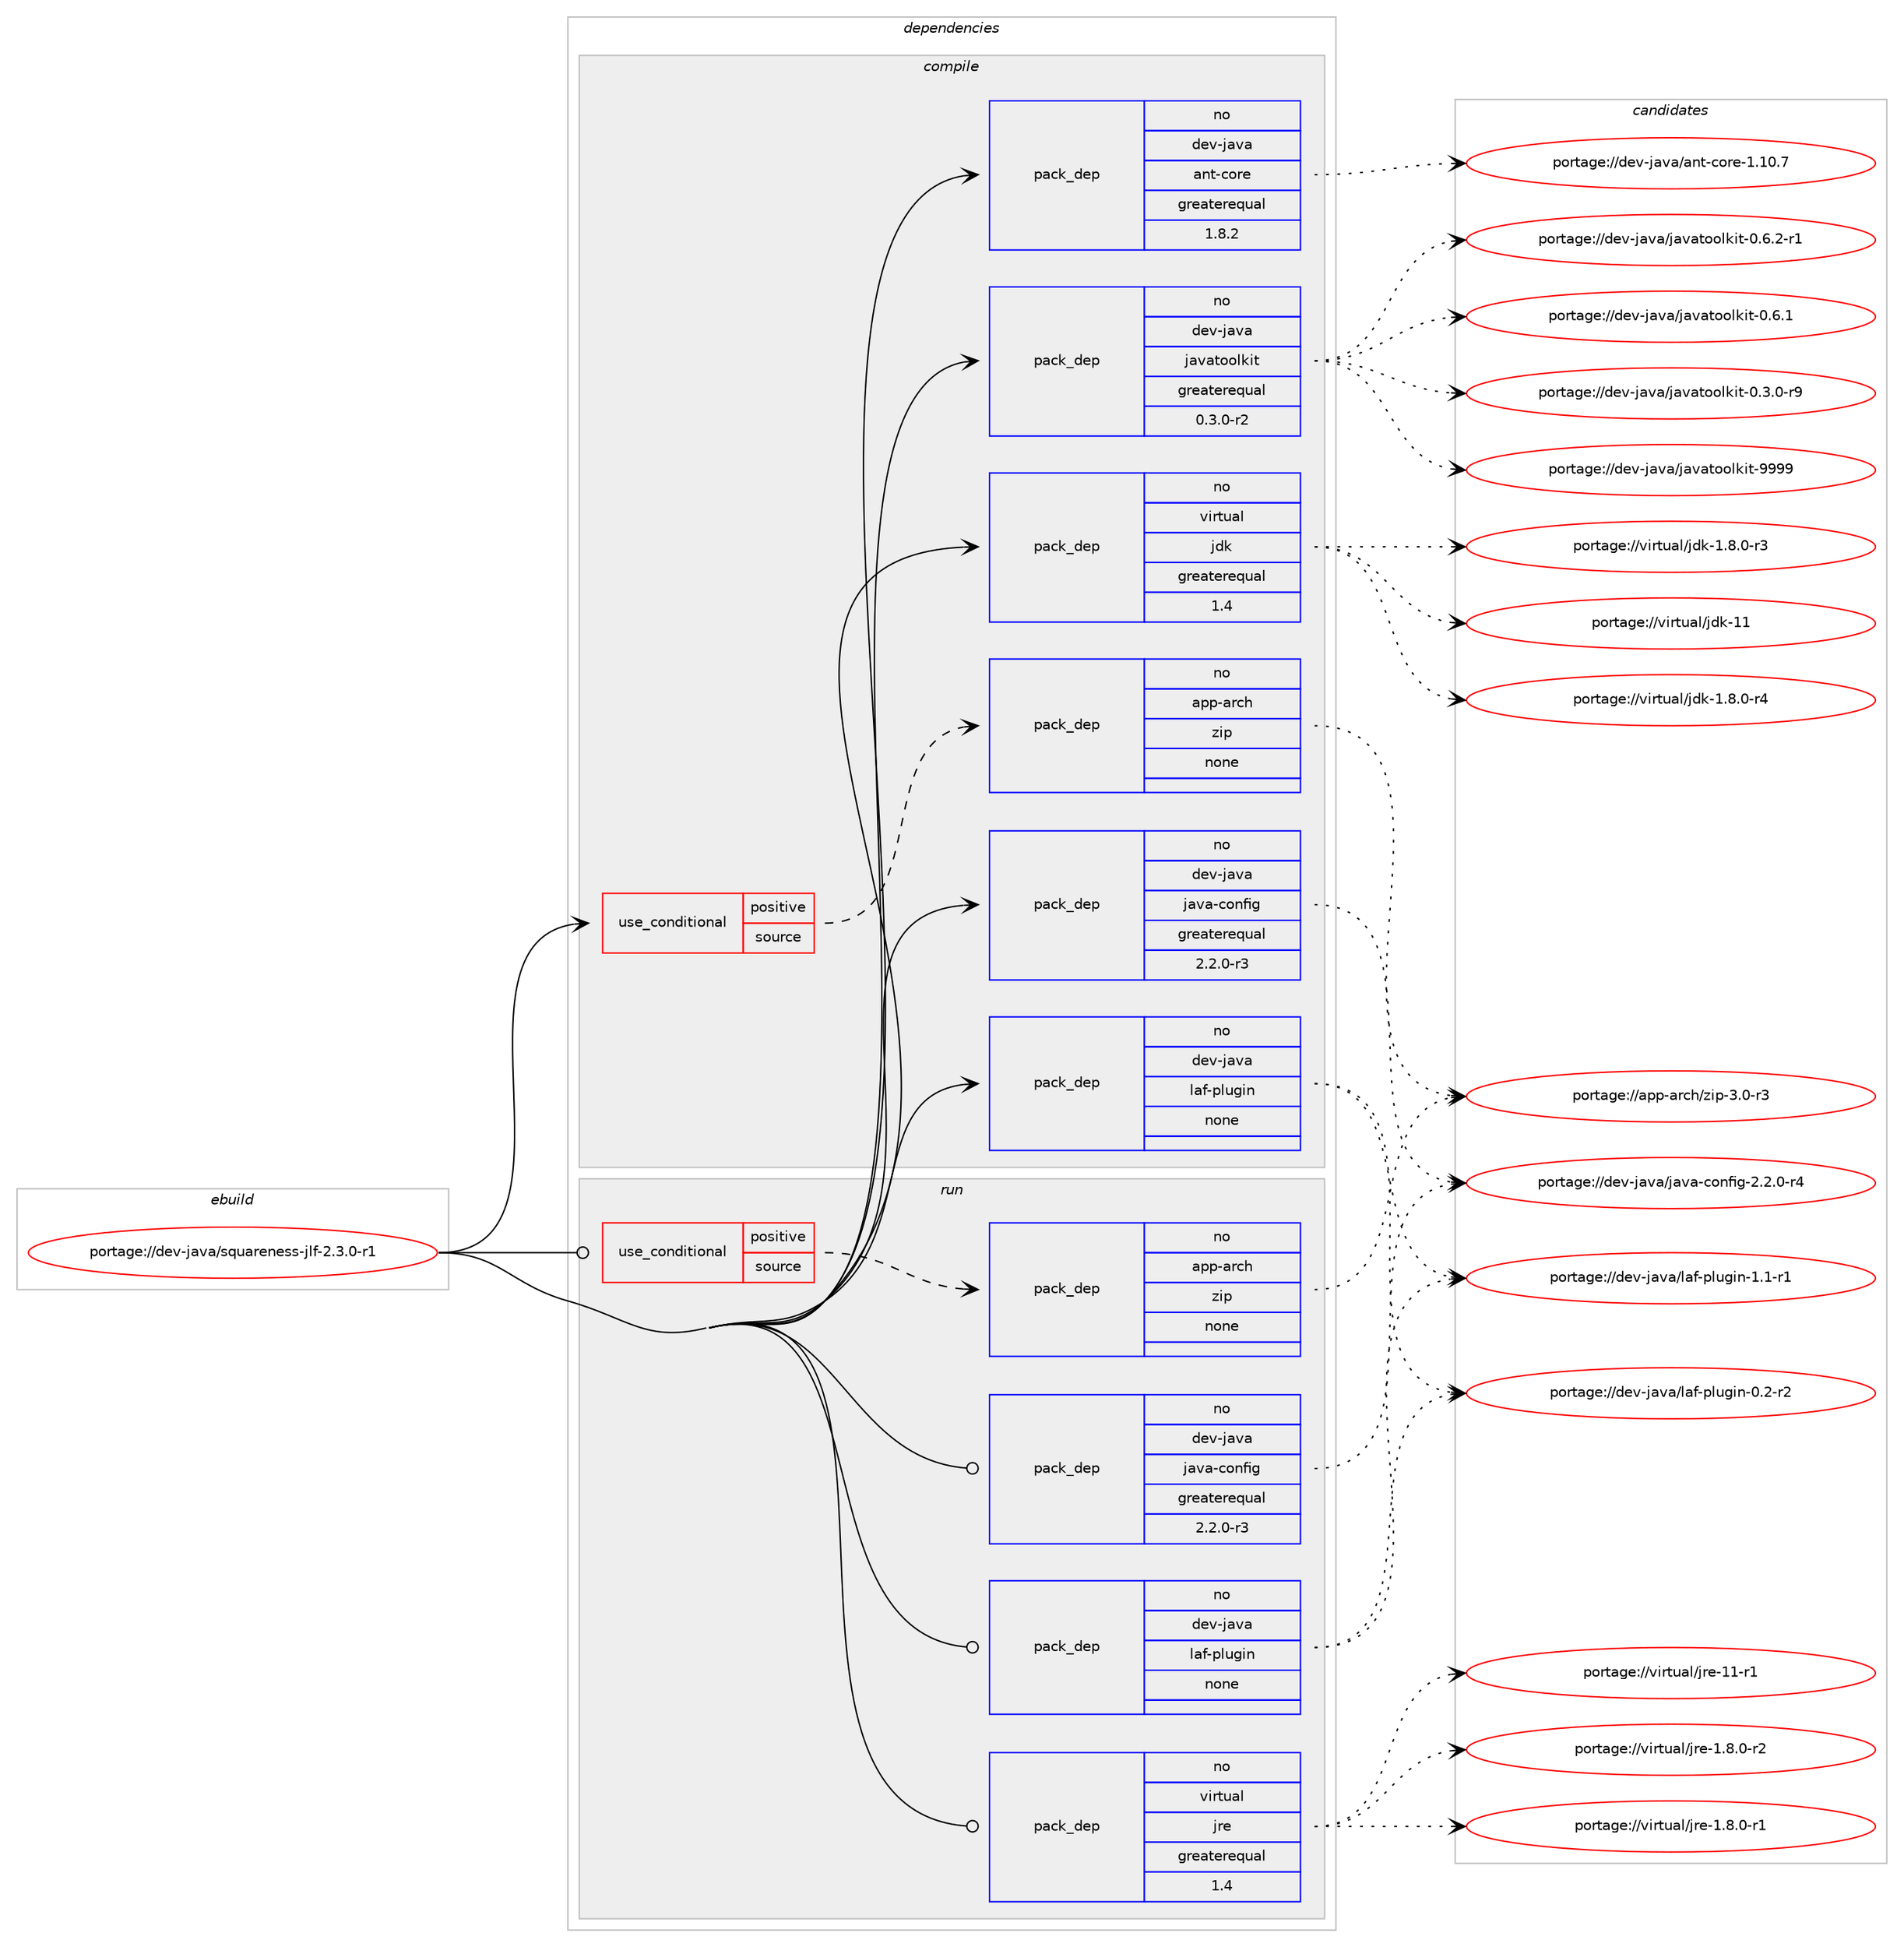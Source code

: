 digraph prolog {

# *************
# Graph options
# *************

newrank=true;
concentrate=true;
compound=true;
graph [rankdir=LR,fontname=Helvetica,fontsize=10,ranksep=1.5];#, ranksep=2.5, nodesep=0.2];
edge  [arrowhead=vee];
node  [fontname=Helvetica,fontsize=10];

# **********
# The ebuild
# **********

subgraph cluster_leftcol {
color=gray;
label=<<i>ebuild</i>>;
id [label="portage://dev-java/squareness-jlf-2.3.0-r1", color=red, width=4, href="../dev-java/squareness-jlf-2.3.0-r1.svg"];
}

# ****************
# The dependencies
# ****************

subgraph cluster_midcol {
color=gray;
label=<<i>dependencies</i>>;
subgraph cluster_compile {
fillcolor="#eeeeee";
style=filled;
label=<<i>compile</i>>;
subgraph cond129209 {
dependency526043 [label=<<TABLE BORDER="0" CELLBORDER="1" CELLSPACING="0" CELLPADDING="4"><TR><TD ROWSPAN="3" CELLPADDING="10">use_conditional</TD></TR><TR><TD>positive</TD></TR><TR><TD>source</TD></TR></TABLE>>, shape=none, color=red];
subgraph pack391237 {
dependency526044 [label=<<TABLE BORDER="0" CELLBORDER="1" CELLSPACING="0" CELLPADDING="4" WIDTH="220"><TR><TD ROWSPAN="6" CELLPADDING="30">pack_dep</TD></TR><TR><TD WIDTH="110">no</TD></TR><TR><TD>app-arch</TD></TR><TR><TD>zip</TD></TR><TR><TD>none</TD></TR><TR><TD></TD></TR></TABLE>>, shape=none, color=blue];
}
dependency526043:e -> dependency526044:w [weight=20,style="dashed",arrowhead="vee"];
}
id:e -> dependency526043:w [weight=20,style="solid",arrowhead="vee"];
subgraph pack391238 {
dependency526045 [label=<<TABLE BORDER="0" CELLBORDER="1" CELLSPACING="0" CELLPADDING="4" WIDTH="220"><TR><TD ROWSPAN="6" CELLPADDING="30">pack_dep</TD></TR><TR><TD WIDTH="110">no</TD></TR><TR><TD>dev-java</TD></TR><TR><TD>ant-core</TD></TR><TR><TD>greaterequal</TD></TR><TR><TD>1.8.2</TD></TR></TABLE>>, shape=none, color=blue];
}
id:e -> dependency526045:w [weight=20,style="solid",arrowhead="vee"];
subgraph pack391239 {
dependency526046 [label=<<TABLE BORDER="0" CELLBORDER="1" CELLSPACING="0" CELLPADDING="4" WIDTH="220"><TR><TD ROWSPAN="6" CELLPADDING="30">pack_dep</TD></TR><TR><TD WIDTH="110">no</TD></TR><TR><TD>dev-java</TD></TR><TR><TD>java-config</TD></TR><TR><TD>greaterequal</TD></TR><TR><TD>2.2.0-r3</TD></TR></TABLE>>, shape=none, color=blue];
}
id:e -> dependency526046:w [weight=20,style="solid",arrowhead="vee"];
subgraph pack391240 {
dependency526047 [label=<<TABLE BORDER="0" CELLBORDER="1" CELLSPACING="0" CELLPADDING="4" WIDTH="220"><TR><TD ROWSPAN="6" CELLPADDING="30">pack_dep</TD></TR><TR><TD WIDTH="110">no</TD></TR><TR><TD>dev-java</TD></TR><TR><TD>javatoolkit</TD></TR><TR><TD>greaterequal</TD></TR><TR><TD>0.3.0-r2</TD></TR></TABLE>>, shape=none, color=blue];
}
id:e -> dependency526047:w [weight=20,style="solid",arrowhead="vee"];
subgraph pack391241 {
dependency526048 [label=<<TABLE BORDER="0" CELLBORDER="1" CELLSPACING="0" CELLPADDING="4" WIDTH="220"><TR><TD ROWSPAN="6" CELLPADDING="30">pack_dep</TD></TR><TR><TD WIDTH="110">no</TD></TR><TR><TD>dev-java</TD></TR><TR><TD>laf-plugin</TD></TR><TR><TD>none</TD></TR><TR><TD></TD></TR></TABLE>>, shape=none, color=blue];
}
id:e -> dependency526048:w [weight=20,style="solid",arrowhead="vee"];
subgraph pack391242 {
dependency526049 [label=<<TABLE BORDER="0" CELLBORDER="1" CELLSPACING="0" CELLPADDING="4" WIDTH="220"><TR><TD ROWSPAN="6" CELLPADDING="30">pack_dep</TD></TR><TR><TD WIDTH="110">no</TD></TR><TR><TD>virtual</TD></TR><TR><TD>jdk</TD></TR><TR><TD>greaterequal</TD></TR><TR><TD>1.4</TD></TR></TABLE>>, shape=none, color=blue];
}
id:e -> dependency526049:w [weight=20,style="solid",arrowhead="vee"];
}
subgraph cluster_compileandrun {
fillcolor="#eeeeee";
style=filled;
label=<<i>compile and run</i>>;
}
subgraph cluster_run {
fillcolor="#eeeeee";
style=filled;
label=<<i>run</i>>;
subgraph cond129210 {
dependency526050 [label=<<TABLE BORDER="0" CELLBORDER="1" CELLSPACING="0" CELLPADDING="4"><TR><TD ROWSPAN="3" CELLPADDING="10">use_conditional</TD></TR><TR><TD>positive</TD></TR><TR><TD>source</TD></TR></TABLE>>, shape=none, color=red];
subgraph pack391243 {
dependency526051 [label=<<TABLE BORDER="0" CELLBORDER="1" CELLSPACING="0" CELLPADDING="4" WIDTH="220"><TR><TD ROWSPAN="6" CELLPADDING="30">pack_dep</TD></TR><TR><TD WIDTH="110">no</TD></TR><TR><TD>app-arch</TD></TR><TR><TD>zip</TD></TR><TR><TD>none</TD></TR><TR><TD></TD></TR></TABLE>>, shape=none, color=blue];
}
dependency526050:e -> dependency526051:w [weight=20,style="dashed",arrowhead="vee"];
}
id:e -> dependency526050:w [weight=20,style="solid",arrowhead="odot"];
subgraph pack391244 {
dependency526052 [label=<<TABLE BORDER="0" CELLBORDER="1" CELLSPACING="0" CELLPADDING="4" WIDTH="220"><TR><TD ROWSPAN="6" CELLPADDING="30">pack_dep</TD></TR><TR><TD WIDTH="110">no</TD></TR><TR><TD>dev-java</TD></TR><TR><TD>java-config</TD></TR><TR><TD>greaterequal</TD></TR><TR><TD>2.2.0-r3</TD></TR></TABLE>>, shape=none, color=blue];
}
id:e -> dependency526052:w [weight=20,style="solid",arrowhead="odot"];
subgraph pack391245 {
dependency526053 [label=<<TABLE BORDER="0" CELLBORDER="1" CELLSPACING="0" CELLPADDING="4" WIDTH="220"><TR><TD ROWSPAN="6" CELLPADDING="30">pack_dep</TD></TR><TR><TD WIDTH="110">no</TD></TR><TR><TD>dev-java</TD></TR><TR><TD>laf-plugin</TD></TR><TR><TD>none</TD></TR><TR><TD></TD></TR></TABLE>>, shape=none, color=blue];
}
id:e -> dependency526053:w [weight=20,style="solid",arrowhead="odot"];
subgraph pack391246 {
dependency526054 [label=<<TABLE BORDER="0" CELLBORDER="1" CELLSPACING="0" CELLPADDING="4" WIDTH="220"><TR><TD ROWSPAN="6" CELLPADDING="30">pack_dep</TD></TR><TR><TD WIDTH="110">no</TD></TR><TR><TD>virtual</TD></TR><TR><TD>jre</TD></TR><TR><TD>greaterequal</TD></TR><TR><TD>1.4</TD></TR></TABLE>>, shape=none, color=blue];
}
id:e -> dependency526054:w [weight=20,style="solid",arrowhead="odot"];
}
}

# **************
# The candidates
# **************

subgraph cluster_choices {
rank=same;
color=gray;
label=<<i>candidates</i>>;

subgraph choice391237 {
color=black;
nodesep=1;
choice9711211245971149910447122105112455146484511451 [label="portage://app-arch/zip-3.0-r3", color=red, width=4,href="../app-arch/zip-3.0-r3.svg"];
dependency526044:e -> choice9711211245971149910447122105112455146484511451:w [style=dotted,weight="100"];
}
subgraph choice391238 {
color=black;
nodesep=1;
choice1001011184510697118974797110116459911111410145494649484655 [label="portage://dev-java/ant-core-1.10.7", color=red, width=4,href="../dev-java/ant-core-1.10.7.svg"];
dependency526045:e -> choice1001011184510697118974797110116459911111410145494649484655:w [style=dotted,weight="100"];
}
subgraph choice391239 {
color=black;
nodesep=1;
choice10010111845106971189747106971189745991111101021051034550465046484511452 [label="portage://dev-java/java-config-2.2.0-r4", color=red, width=4,href="../dev-java/java-config-2.2.0-r4.svg"];
dependency526046:e -> choice10010111845106971189747106971189745991111101021051034550465046484511452:w [style=dotted,weight="100"];
}
subgraph choice391240 {
color=black;
nodesep=1;
choice1001011184510697118974710697118971161111111081071051164557575757 [label="portage://dev-java/javatoolkit-9999", color=red, width=4,href="../dev-java/javatoolkit-9999.svg"];
choice1001011184510697118974710697118971161111111081071051164548465446504511449 [label="portage://dev-java/javatoolkit-0.6.2-r1", color=red, width=4,href="../dev-java/javatoolkit-0.6.2-r1.svg"];
choice100101118451069711897471069711897116111111108107105116454846544649 [label="portage://dev-java/javatoolkit-0.6.1", color=red, width=4,href="../dev-java/javatoolkit-0.6.1.svg"];
choice1001011184510697118974710697118971161111111081071051164548465146484511457 [label="portage://dev-java/javatoolkit-0.3.0-r9", color=red, width=4,href="../dev-java/javatoolkit-0.3.0-r9.svg"];
dependency526047:e -> choice1001011184510697118974710697118971161111111081071051164557575757:w [style=dotted,weight="100"];
dependency526047:e -> choice1001011184510697118974710697118971161111111081071051164548465446504511449:w [style=dotted,weight="100"];
dependency526047:e -> choice100101118451069711897471069711897116111111108107105116454846544649:w [style=dotted,weight="100"];
dependency526047:e -> choice1001011184510697118974710697118971161111111081071051164548465146484511457:w [style=dotted,weight="100"];
}
subgraph choice391241 {
color=black;
nodesep=1;
choice100101118451069711897471089710245112108117103105110454946494511449 [label="portage://dev-java/laf-plugin-1.1-r1", color=red, width=4,href="../dev-java/laf-plugin-1.1-r1.svg"];
choice100101118451069711897471089710245112108117103105110454846504511450 [label="portage://dev-java/laf-plugin-0.2-r2", color=red, width=4,href="../dev-java/laf-plugin-0.2-r2.svg"];
dependency526048:e -> choice100101118451069711897471089710245112108117103105110454946494511449:w [style=dotted,weight="100"];
dependency526048:e -> choice100101118451069711897471089710245112108117103105110454846504511450:w [style=dotted,weight="100"];
}
subgraph choice391242 {
color=black;
nodesep=1;
choice1181051141161179710847106100107454949 [label="portage://virtual/jdk-11", color=red, width=4,href="../virtual/jdk-11.svg"];
choice11810511411611797108471061001074549465646484511452 [label="portage://virtual/jdk-1.8.0-r4", color=red, width=4,href="../virtual/jdk-1.8.0-r4.svg"];
choice11810511411611797108471061001074549465646484511451 [label="portage://virtual/jdk-1.8.0-r3", color=red, width=4,href="../virtual/jdk-1.8.0-r3.svg"];
dependency526049:e -> choice1181051141161179710847106100107454949:w [style=dotted,weight="100"];
dependency526049:e -> choice11810511411611797108471061001074549465646484511452:w [style=dotted,weight="100"];
dependency526049:e -> choice11810511411611797108471061001074549465646484511451:w [style=dotted,weight="100"];
}
subgraph choice391243 {
color=black;
nodesep=1;
choice9711211245971149910447122105112455146484511451 [label="portage://app-arch/zip-3.0-r3", color=red, width=4,href="../app-arch/zip-3.0-r3.svg"];
dependency526051:e -> choice9711211245971149910447122105112455146484511451:w [style=dotted,weight="100"];
}
subgraph choice391244 {
color=black;
nodesep=1;
choice10010111845106971189747106971189745991111101021051034550465046484511452 [label="portage://dev-java/java-config-2.2.0-r4", color=red, width=4,href="../dev-java/java-config-2.2.0-r4.svg"];
dependency526052:e -> choice10010111845106971189747106971189745991111101021051034550465046484511452:w [style=dotted,weight="100"];
}
subgraph choice391245 {
color=black;
nodesep=1;
choice100101118451069711897471089710245112108117103105110454946494511449 [label="portage://dev-java/laf-plugin-1.1-r1", color=red, width=4,href="../dev-java/laf-plugin-1.1-r1.svg"];
choice100101118451069711897471089710245112108117103105110454846504511450 [label="portage://dev-java/laf-plugin-0.2-r2", color=red, width=4,href="../dev-java/laf-plugin-0.2-r2.svg"];
dependency526053:e -> choice100101118451069711897471089710245112108117103105110454946494511449:w [style=dotted,weight="100"];
dependency526053:e -> choice100101118451069711897471089710245112108117103105110454846504511450:w [style=dotted,weight="100"];
}
subgraph choice391246 {
color=black;
nodesep=1;
choice11810511411611797108471061141014549494511449 [label="portage://virtual/jre-11-r1", color=red, width=4,href="../virtual/jre-11-r1.svg"];
choice11810511411611797108471061141014549465646484511450 [label="portage://virtual/jre-1.8.0-r2", color=red, width=4,href="../virtual/jre-1.8.0-r2.svg"];
choice11810511411611797108471061141014549465646484511449 [label="portage://virtual/jre-1.8.0-r1", color=red, width=4,href="../virtual/jre-1.8.0-r1.svg"];
dependency526054:e -> choice11810511411611797108471061141014549494511449:w [style=dotted,weight="100"];
dependency526054:e -> choice11810511411611797108471061141014549465646484511450:w [style=dotted,weight="100"];
dependency526054:e -> choice11810511411611797108471061141014549465646484511449:w [style=dotted,weight="100"];
}
}

}
